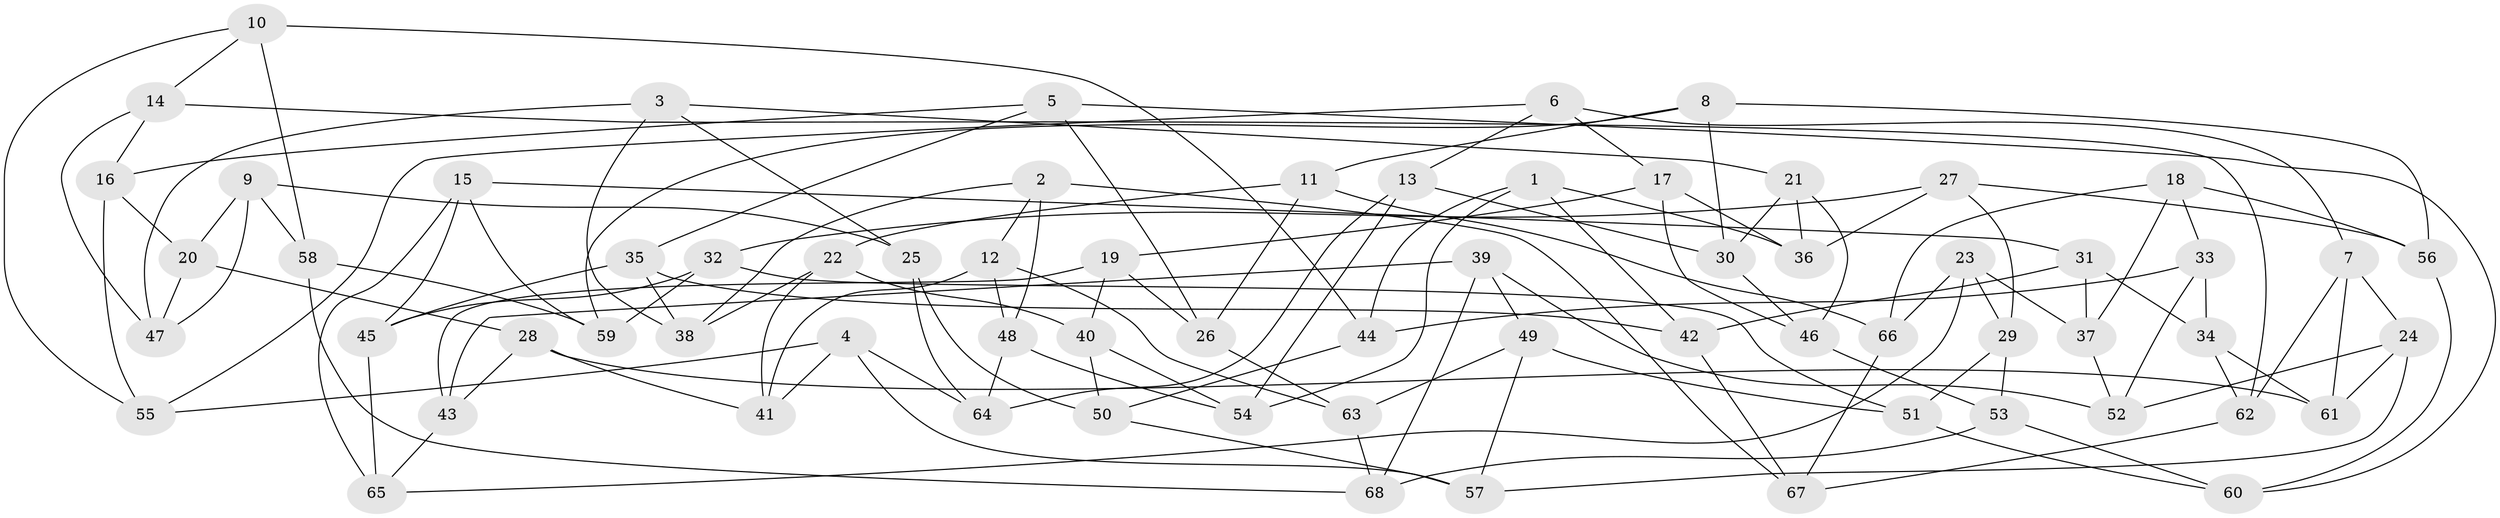 // coarse degree distribution, {4: 0.7755102040816326, 9: 0.04081632653061224, 3: 0.08163265306122448, 8: 0.04081632653061224, 7: 0.02040816326530612, 2: 0.02040816326530612, 5: 0.02040816326530612}
// Generated by graph-tools (version 1.1) at 2025/54/03/04/25 22:54:01]
// undirected, 68 vertices, 136 edges
graph export_dot {
  node [color=gray90,style=filled];
  1;
  2;
  3;
  4;
  5;
  6;
  7;
  8;
  9;
  10;
  11;
  12;
  13;
  14;
  15;
  16;
  17;
  18;
  19;
  20;
  21;
  22;
  23;
  24;
  25;
  26;
  27;
  28;
  29;
  30;
  31;
  32;
  33;
  34;
  35;
  36;
  37;
  38;
  39;
  40;
  41;
  42;
  43;
  44;
  45;
  46;
  47;
  48;
  49;
  50;
  51;
  52;
  53;
  54;
  55;
  56;
  57;
  58;
  59;
  60;
  61;
  62;
  63;
  64;
  65;
  66;
  67;
  68;
  1 -- 44;
  1 -- 54;
  1 -- 42;
  1 -- 36;
  2 -- 12;
  2 -- 48;
  2 -- 67;
  2 -- 38;
  3 -- 47;
  3 -- 21;
  3 -- 25;
  3 -- 38;
  4 -- 55;
  4 -- 41;
  4 -- 64;
  4 -- 57;
  5 -- 35;
  5 -- 16;
  5 -- 26;
  5 -- 60;
  6 -- 55;
  6 -- 7;
  6 -- 13;
  6 -- 17;
  7 -- 24;
  7 -- 62;
  7 -- 61;
  8 -- 56;
  8 -- 59;
  8 -- 11;
  8 -- 30;
  9 -- 25;
  9 -- 58;
  9 -- 20;
  9 -- 47;
  10 -- 58;
  10 -- 14;
  10 -- 44;
  10 -- 55;
  11 -- 22;
  11 -- 66;
  11 -- 26;
  12 -- 41;
  12 -- 48;
  12 -- 63;
  13 -- 64;
  13 -- 54;
  13 -- 30;
  14 -- 16;
  14 -- 62;
  14 -- 47;
  15 -- 31;
  15 -- 65;
  15 -- 45;
  15 -- 59;
  16 -- 55;
  16 -- 20;
  17 -- 46;
  17 -- 19;
  17 -- 36;
  18 -- 33;
  18 -- 66;
  18 -- 56;
  18 -- 37;
  19 -- 26;
  19 -- 40;
  19 -- 43;
  20 -- 28;
  20 -- 47;
  21 -- 46;
  21 -- 30;
  21 -- 36;
  22 -- 41;
  22 -- 40;
  22 -- 38;
  23 -- 29;
  23 -- 66;
  23 -- 37;
  23 -- 65;
  24 -- 61;
  24 -- 57;
  24 -- 52;
  25 -- 50;
  25 -- 64;
  26 -- 63;
  27 -- 56;
  27 -- 29;
  27 -- 36;
  27 -- 32;
  28 -- 43;
  28 -- 41;
  28 -- 61;
  29 -- 51;
  29 -- 53;
  30 -- 46;
  31 -- 34;
  31 -- 37;
  31 -- 42;
  32 -- 45;
  32 -- 51;
  32 -- 59;
  33 -- 44;
  33 -- 34;
  33 -- 52;
  34 -- 61;
  34 -- 62;
  35 -- 42;
  35 -- 45;
  35 -- 38;
  37 -- 52;
  39 -- 49;
  39 -- 68;
  39 -- 43;
  39 -- 52;
  40 -- 54;
  40 -- 50;
  42 -- 67;
  43 -- 65;
  44 -- 50;
  45 -- 65;
  46 -- 53;
  48 -- 64;
  48 -- 54;
  49 -- 63;
  49 -- 51;
  49 -- 57;
  50 -- 57;
  51 -- 60;
  53 -- 68;
  53 -- 60;
  56 -- 60;
  58 -- 59;
  58 -- 68;
  62 -- 67;
  63 -- 68;
  66 -- 67;
}
